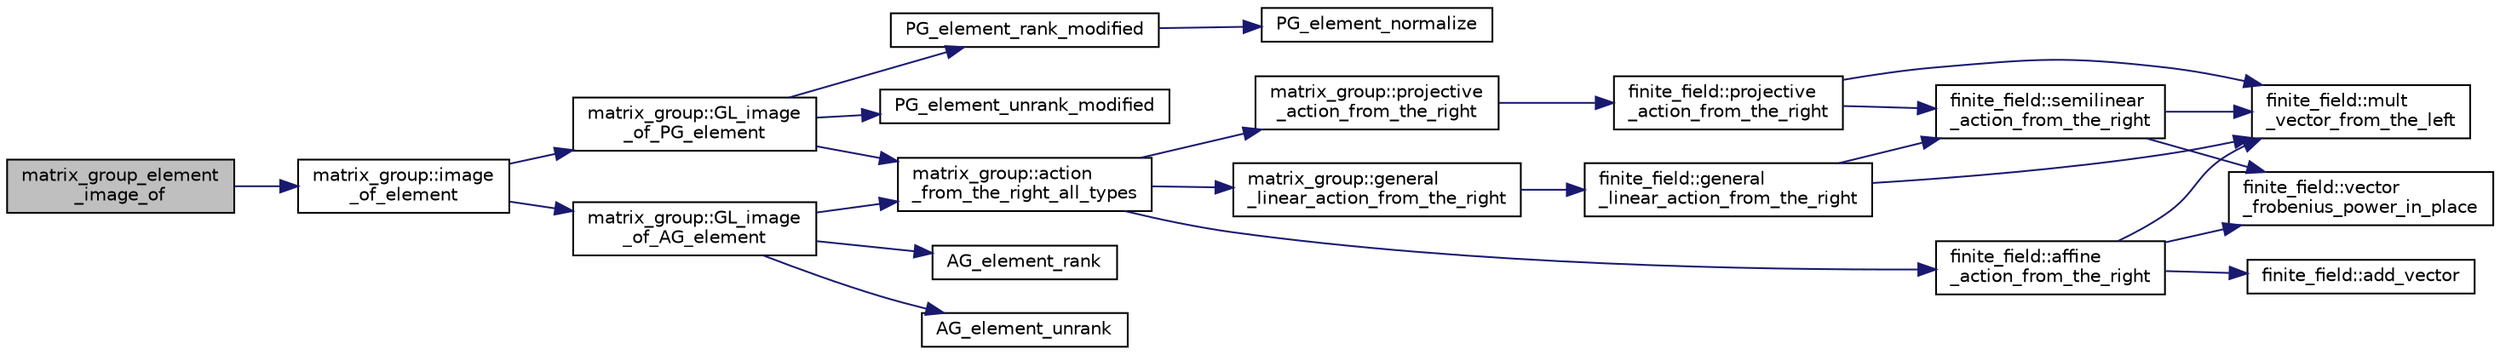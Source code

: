digraph "matrix_group_element_image_of"
{
  edge [fontname="Helvetica",fontsize="10",labelfontname="Helvetica",labelfontsize="10"];
  node [fontname="Helvetica",fontsize="10",shape=record];
  rankdir="LR";
  Node95 [label="matrix_group_element\l_image_of",height=0.2,width=0.4,color="black", fillcolor="grey75", style="filled", fontcolor="black"];
  Node95 -> Node96 [color="midnightblue",fontsize="10",style="solid",fontname="Helvetica"];
  Node96 [label="matrix_group::image\l_of_element",height=0.2,width=0.4,color="black", fillcolor="white", style="filled",URL="$d3/ded/classmatrix__group.html#abe0e1b5d8d046f05b8d3eaa72a9d4036"];
  Node96 -> Node97 [color="midnightblue",fontsize="10",style="solid",fontname="Helvetica"];
  Node97 [label="matrix_group::GL_image\l_of_PG_element",height=0.2,width=0.4,color="black", fillcolor="white", style="filled",URL="$d3/ded/classmatrix__group.html#a84036031f31b4e9ad9ffeed9af53d7c4"];
  Node97 -> Node98 [color="midnightblue",fontsize="10",style="solid",fontname="Helvetica"];
  Node98 [label="PG_element_unrank_modified",height=0.2,width=0.4,color="black", fillcolor="white", style="filled",URL="$d4/d67/geometry_8h.html#a83ae9b605d496f6a90345303f6efae64"];
  Node97 -> Node99 [color="midnightblue",fontsize="10",style="solid",fontname="Helvetica"];
  Node99 [label="matrix_group::action\l_from_the_right_all_types",height=0.2,width=0.4,color="black", fillcolor="white", style="filled",URL="$d3/ded/classmatrix__group.html#a1ac0d651cc17062e338e00242ac0e2f6"];
  Node99 -> Node100 [color="midnightblue",fontsize="10",style="solid",fontname="Helvetica"];
  Node100 [label="matrix_group::projective\l_action_from_the_right",height=0.2,width=0.4,color="black", fillcolor="white", style="filled",URL="$d3/ded/classmatrix__group.html#a9cd8bfb088a31889bb49f8ec8327db15"];
  Node100 -> Node101 [color="midnightblue",fontsize="10",style="solid",fontname="Helvetica"];
  Node101 [label="finite_field::projective\l_action_from_the_right",height=0.2,width=0.4,color="black", fillcolor="white", style="filled",URL="$df/d5a/classfinite__field.html#a03e363ea6ce17fc19e288d49c36c375f"];
  Node101 -> Node102 [color="midnightblue",fontsize="10",style="solid",fontname="Helvetica"];
  Node102 [label="finite_field::semilinear\l_action_from_the_right",height=0.2,width=0.4,color="black", fillcolor="white", style="filled",URL="$df/d5a/classfinite__field.html#a3e524b9391520005b083dfc4c9306302"];
  Node102 -> Node103 [color="midnightblue",fontsize="10",style="solid",fontname="Helvetica"];
  Node103 [label="finite_field::mult\l_vector_from_the_left",height=0.2,width=0.4,color="black", fillcolor="white", style="filled",URL="$df/d5a/classfinite__field.html#aad2078020fd058c71649f0a25a4c77cc"];
  Node102 -> Node104 [color="midnightblue",fontsize="10",style="solid",fontname="Helvetica"];
  Node104 [label="finite_field::vector\l_frobenius_power_in_place",height=0.2,width=0.4,color="black", fillcolor="white", style="filled",URL="$df/d5a/classfinite__field.html#ab56074024300775d943c7943d845df91"];
  Node101 -> Node103 [color="midnightblue",fontsize="10",style="solid",fontname="Helvetica"];
  Node99 -> Node105 [color="midnightblue",fontsize="10",style="solid",fontname="Helvetica"];
  Node105 [label="finite_field::affine\l_action_from_the_right",height=0.2,width=0.4,color="black", fillcolor="white", style="filled",URL="$df/d5a/classfinite__field.html#ae3de2a55577f65d79eaba0b322e3b452"];
  Node105 -> Node103 [color="midnightblue",fontsize="10",style="solid",fontname="Helvetica"];
  Node105 -> Node104 [color="midnightblue",fontsize="10",style="solid",fontname="Helvetica"];
  Node105 -> Node106 [color="midnightblue",fontsize="10",style="solid",fontname="Helvetica"];
  Node106 [label="finite_field::add_vector",height=0.2,width=0.4,color="black", fillcolor="white", style="filled",URL="$df/d5a/classfinite__field.html#a23252c462d48cc21895de6fcc0cbb59f"];
  Node99 -> Node107 [color="midnightblue",fontsize="10",style="solid",fontname="Helvetica"];
  Node107 [label="matrix_group::general\l_linear_action_from_the_right",height=0.2,width=0.4,color="black", fillcolor="white", style="filled",URL="$d3/ded/classmatrix__group.html#a889580a8a77a61365a371b76d108dc03"];
  Node107 -> Node108 [color="midnightblue",fontsize="10",style="solid",fontname="Helvetica"];
  Node108 [label="finite_field::general\l_linear_action_from_the_right",height=0.2,width=0.4,color="black", fillcolor="white", style="filled",URL="$df/d5a/classfinite__field.html#a226d3fa7c1ed976d435c3dde69ca0ded"];
  Node108 -> Node102 [color="midnightblue",fontsize="10",style="solid",fontname="Helvetica"];
  Node108 -> Node103 [color="midnightblue",fontsize="10",style="solid",fontname="Helvetica"];
  Node97 -> Node109 [color="midnightblue",fontsize="10",style="solid",fontname="Helvetica"];
  Node109 [label="PG_element_rank_modified",height=0.2,width=0.4,color="black", fillcolor="white", style="filled",URL="$d4/d67/geometry_8h.html#a9cd1a8bf5b88a038e33862f6c2c3dd36"];
  Node109 -> Node110 [color="midnightblue",fontsize="10",style="solid",fontname="Helvetica"];
  Node110 [label="PG_element_normalize",height=0.2,width=0.4,color="black", fillcolor="white", style="filled",URL="$df/de4/projective_8_c.html#a5a4c3c1158bad6bab0d786c616bd0996"];
  Node96 -> Node111 [color="midnightblue",fontsize="10",style="solid",fontname="Helvetica"];
  Node111 [label="matrix_group::GL_image\l_of_AG_element",height=0.2,width=0.4,color="black", fillcolor="white", style="filled",URL="$d3/ded/classmatrix__group.html#aaf63feeb8e825cf652c60964b6d52498"];
  Node111 -> Node112 [color="midnightblue",fontsize="10",style="solid",fontname="Helvetica"];
  Node112 [label="AG_element_unrank",height=0.2,width=0.4,color="black", fillcolor="white", style="filled",URL="$d4/d67/geometry_8h.html#a4a33b86c87b2879b97cfa1327abe2885"];
  Node111 -> Node99 [color="midnightblue",fontsize="10",style="solid",fontname="Helvetica"];
  Node111 -> Node113 [color="midnightblue",fontsize="10",style="solid",fontname="Helvetica"];
  Node113 [label="AG_element_rank",height=0.2,width=0.4,color="black", fillcolor="white", style="filled",URL="$d4/d67/geometry_8h.html#ab2ac908d07dd8038fd996e26bdc75c17"];
}
